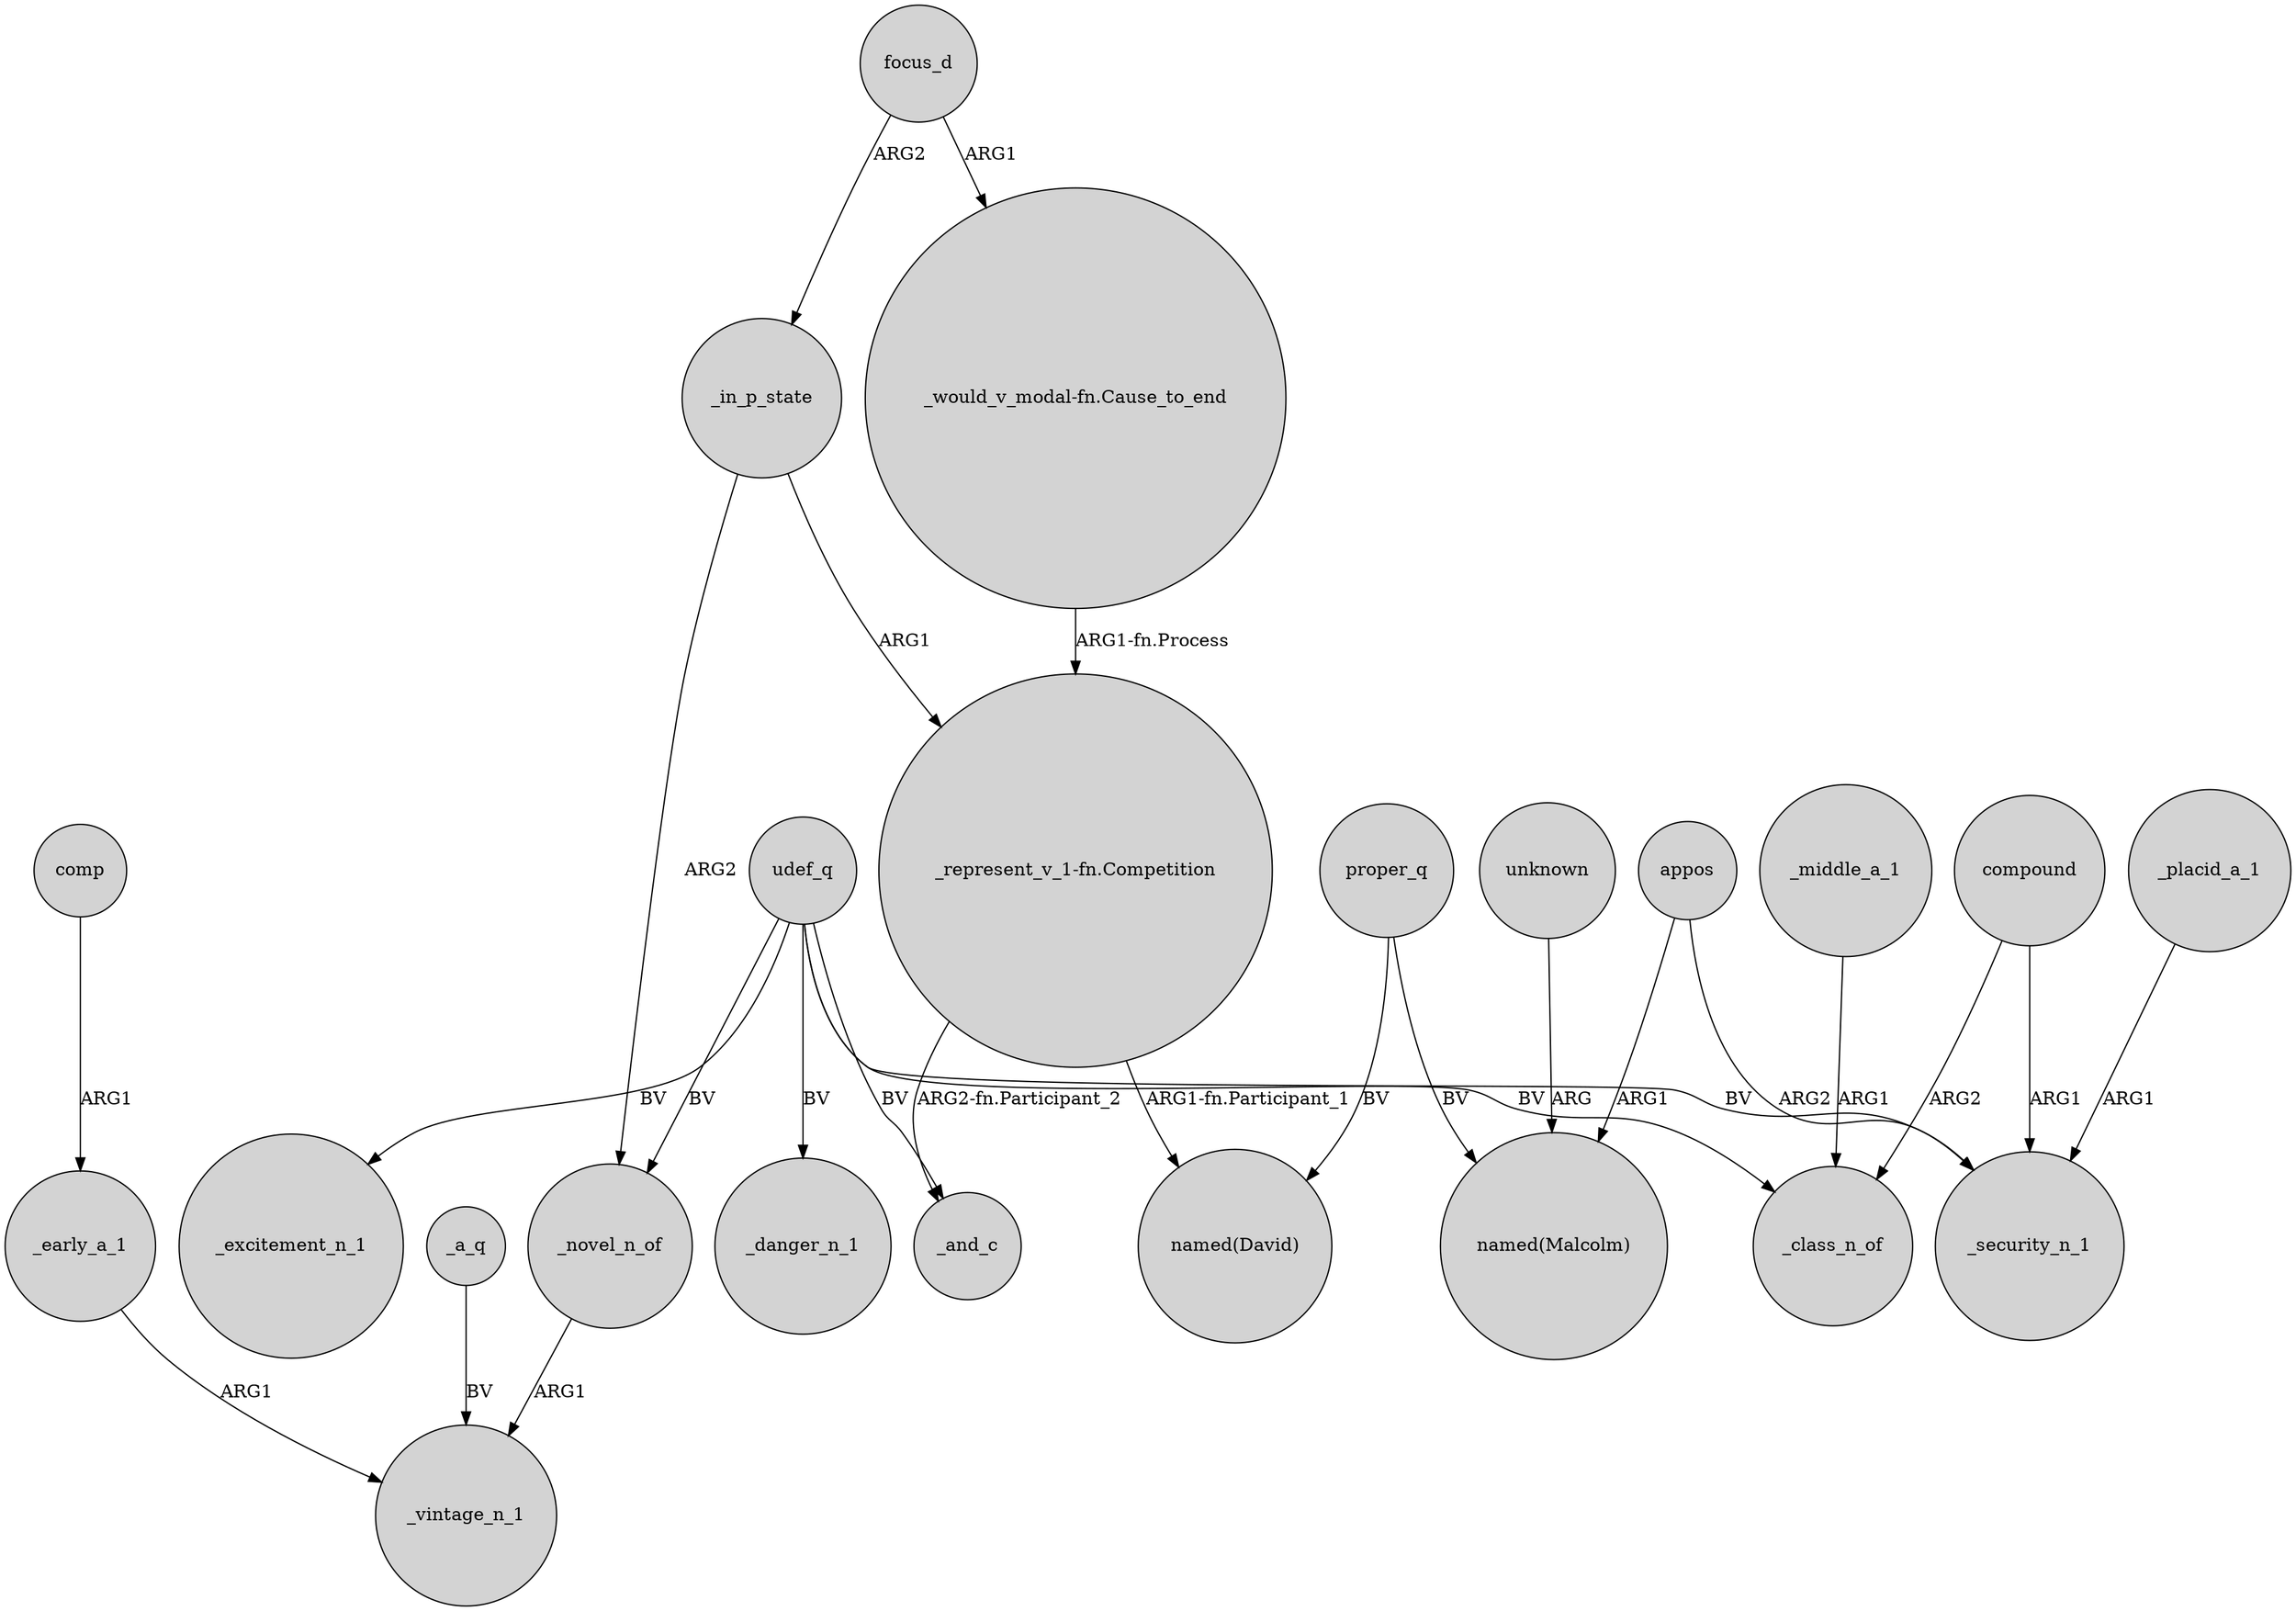 digraph {
	node [shape=circle style=filled]
	udef_q -> _excitement_n_1 [label=BV]
	focus_d -> _in_p_state [label=ARG2]
	_novel_n_of -> _vintage_n_1 [label=ARG1]
	unknown -> "named(Malcolm)" [label=ARG]
	compound -> _class_n_of [label=ARG2]
	_a_q -> _vintage_n_1 [label=BV]
	"_represent_v_1-fn.Competition" -> "named(David)" [label="ARG1-fn.Participant_1"]
	"_would_v_modal-fn.Cause_to_end" -> "_represent_v_1-fn.Competition" [label="ARG1-fn.Process"]
	appos -> "named(Malcolm)" [label=ARG1]
	_in_p_state -> "_represent_v_1-fn.Competition" [label=ARG1]
	comp -> _early_a_1 [label=ARG1]
	udef_q -> _novel_n_of [label=BV]
	_early_a_1 -> _vintage_n_1 [label=ARG1]
	udef_q -> _security_n_1 [label=BV]
	udef_q -> _and_c [label=BV]
	_middle_a_1 -> _class_n_of [label=ARG1]
	proper_q -> "named(Malcolm)" [label=BV]
	compound -> _security_n_1 [label=ARG1]
	appos -> _security_n_1 [label=ARG2]
	"_represent_v_1-fn.Competition" -> _and_c [label="ARG2-fn.Participant_2"]
	_placid_a_1 -> _security_n_1 [label=ARG1]
	udef_q -> _class_n_of [label=BV]
	focus_d -> "_would_v_modal-fn.Cause_to_end" [label=ARG1]
	udef_q -> _danger_n_1 [label=BV]
	proper_q -> "named(David)" [label=BV]
	_in_p_state -> _novel_n_of [label=ARG2]
}
